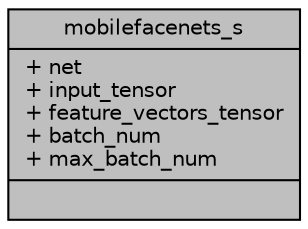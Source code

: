 digraph "mobilefacenets_s"
{
 // INTERACTIVE_SVG=YES
 // LATEX_PDF_SIZE
  bgcolor="transparent";
  edge [fontname="Helvetica",fontsize="10",labelfontname="Helvetica",labelfontsize="10"];
  node [fontname="Helvetica",fontsize="10",shape=record];
  Node1 [label="{mobilefacenets_s\n|+ net\l+ input_tensor\l+ feature_vectors_tensor\l+ batch_num\l+ max_batch_num\l|}",height=0.2,width=0.4,color="black", fillcolor="grey75", style="filled", fontcolor="black",tooltip=" "];
}
